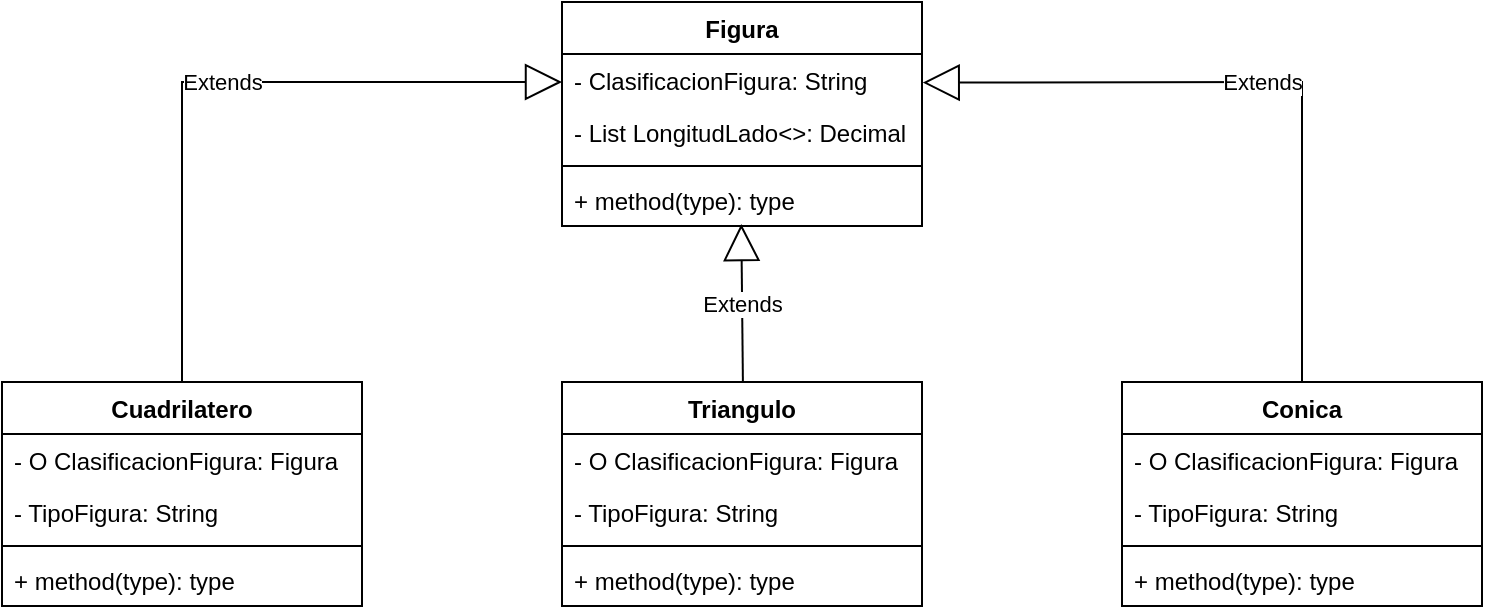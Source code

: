 <mxfile version="24.2.2" type="github">
  <diagram name="Page-1" id="c4acf3e9-155e-7222-9cf6-157b1a14988f">
    <mxGraphModel dx="600" dy="322" grid="1" gridSize="10" guides="1" tooltips="1" connect="1" arrows="1" fold="1" page="1" pageScale="1" pageWidth="850" pageHeight="1100" background="none" math="0" shadow="0">
      <root>
        <mxCell id="0" />
        <mxCell id="1" parent="0" />
        <mxCell id="8RnnDRSXlexf_g840mKL-39" value="Extends" style="endArrow=block;endSize=16;endFill=0;html=1;rounded=0;exitX=0.5;exitY=0;exitDx=0;exitDy=0;" parent="1" edge="1">
          <mxGeometry width="160" relative="1" as="geometry">
            <mxPoint x="120" y="200" as="sourcePoint" />
            <mxPoint x="310" y="50" as="targetPoint" />
            <Array as="points">
              <mxPoint x="120" y="50" />
            </Array>
          </mxGeometry>
        </mxCell>
        <mxCell id="8RnnDRSXlexf_g840mKL-40" value="Extends" style="endArrow=block;endSize=16;endFill=0;html=1;rounded=0;exitX=0.489;exitY=0.009;exitDx=0;exitDy=0;entryX=0.498;entryY=1.115;entryDx=0;entryDy=0;entryPerimeter=0;exitPerimeter=0;" parent="1" edge="1">
          <mxGeometry width="160" relative="1" as="geometry">
            <mxPoint x="400.465" y="200.702" as="sourcePoint" />
            <mxPoint x="399.64" y="120.99" as="targetPoint" />
          </mxGeometry>
        </mxCell>
        <mxCell id="8RnnDRSXlexf_g840mKL-41" value="Extends" style="endArrow=block;endSize=16;endFill=0;html=1;rounded=0;exitX=0.5;exitY=0;exitDx=0;exitDy=0;entryX=1.002;entryY=0.132;entryDx=0;entryDy=0;entryPerimeter=0;" parent="1" edge="1">
          <mxGeometry width="160" relative="1" as="geometry">
            <mxPoint x="680" y="200" as="sourcePoint" />
            <mxPoint x="490.36" y="50.296" as="targetPoint" />
            <Array as="points">
              <mxPoint x="680" y="50" />
            </Array>
          </mxGeometry>
        </mxCell>
        <mxCell id="G7SAI6JvlUD784fdZAU6-1" value="Cuadrilatero" style="swimlane;fontStyle=1;align=center;verticalAlign=top;childLayout=stackLayout;horizontal=1;startSize=26;horizontalStack=0;resizeParent=1;resizeParentMax=0;resizeLast=0;collapsible=1;marginBottom=0;whiteSpace=wrap;html=1;" vertex="1" parent="1">
          <mxGeometry x="30" y="200" width="180" height="112" as="geometry" />
        </mxCell>
        <mxCell id="G7SAI6JvlUD784fdZAU6-2" value="- O ClasificacionFigura: Figura" style="text;strokeColor=none;fillColor=none;align=left;verticalAlign=top;spacingLeft=4;spacingRight=4;overflow=hidden;rotatable=0;points=[[0,0.5],[1,0.5]];portConstraint=eastwest;whiteSpace=wrap;html=1;" vertex="1" parent="G7SAI6JvlUD784fdZAU6-1">
          <mxGeometry y="26" width="180" height="26" as="geometry" />
        </mxCell>
        <mxCell id="G7SAI6JvlUD784fdZAU6-5" value="- TipoFigura: String" style="text;strokeColor=none;fillColor=none;align=left;verticalAlign=top;spacingLeft=4;spacingRight=4;overflow=hidden;rotatable=0;points=[[0,0.5],[1,0.5]];portConstraint=eastwest;whiteSpace=wrap;html=1;" vertex="1" parent="G7SAI6JvlUD784fdZAU6-1">
          <mxGeometry y="52" width="180" height="26" as="geometry" />
        </mxCell>
        <mxCell id="G7SAI6JvlUD784fdZAU6-3" value="" style="line;strokeWidth=1;fillColor=none;align=left;verticalAlign=middle;spacingTop=-1;spacingLeft=3;spacingRight=3;rotatable=0;labelPosition=right;points=[];portConstraint=eastwest;strokeColor=inherit;" vertex="1" parent="G7SAI6JvlUD784fdZAU6-1">
          <mxGeometry y="78" width="180" height="8" as="geometry" />
        </mxCell>
        <mxCell id="G7SAI6JvlUD784fdZAU6-4" value="+ method(type): type" style="text;strokeColor=none;fillColor=none;align=left;verticalAlign=top;spacingLeft=4;spacingRight=4;overflow=hidden;rotatable=0;points=[[0,0.5],[1,0.5]];portConstraint=eastwest;whiteSpace=wrap;html=1;" vertex="1" parent="G7SAI6JvlUD784fdZAU6-1">
          <mxGeometry y="86" width="180" height="26" as="geometry" />
        </mxCell>
        <mxCell id="G7SAI6JvlUD784fdZAU6-6" value="Triangulo" style="swimlane;fontStyle=1;align=center;verticalAlign=top;childLayout=stackLayout;horizontal=1;startSize=26;horizontalStack=0;resizeParent=1;resizeParentMax=0;resizeLast=0;collapsible=1;marginBottom=0;whiteSpace=wrap;html=1;" vertex="1" parent="1">
          <mxGeometry x="310" y="200" width="180" height="112" as="geometry" />
        </mxCell>
        <mxCell id="G7SAI6JvlUD784fdZAU6-7" value="- O ClasificacionFigura: Figura" style="text;strokeColor=none;fillColor=none;align=left;verticalAlign=top;spacingLeft=4;spacingRight=4;overflow=hidden;rotatable=0;points=[[0,0.5],[1,0.5]];portConstraint=eastwest;whiteSpace=wrap;html=1;" vertex="1" parent="G7SAI6JvlUD784fdZAU6-6">
          <mxGeometry y="26" width="180" height="26" as="geometry" />
        </mxCell>
        <mxCell id="G7SAI6JvlUD784fdZAU6-8" value="- TipoFigura: String" style="text;strokeColor=none;fillColor=none;align=left;verticalAlign=top;spacingLeft=4;spacingRight=4;overflow=hidden;rotatable=0;points=[[0,0.5],[1,0.5]];portConstraint=eastwest;whiteSpace=wrap;html=1;" vertex="1" parent="G7SAI6JvlUD784fdZAU6-6">
          <mxGeometry y="52" width="180" height="26" as="geometry" />
        </mxCell>
        <mxCell id="G7SAI6JvlUD784fdZAU6-9" value="" style="line;strokeWidth=1;fillColor=none;align=left;verticalAlign=middle;spacingTop=-1;spacingLeft=3;spacingRight=3;rotatable=0;labelPosition=right;points=[];portConstraint=eastwest;strokeColor=inherit;" vertex="1" parent="G7SAI6JvlUD784fdZAU6-6">
          <mxGeometry y="78" width="180" height="8" as="geometry" />
        </mxCell>
        <mxCell id="G7SAI6JvlUD784fdZAU6-10" value="+ method(type): type" style="text;strokeColor=none;fillColor=none;align=left;verticalAlign=top;spacingLeft=4;spacingRight=4;overflow=hidden;rotatable=0;points=[[0,0.5],[1,0.5]];portConstraint=eastwest;whiteSpace=wrap;html=1;" vertex="1" parent="G7SAI6JvlUD784fdZAU6-6">
          <mxGeometry y="86" width="180" height="26" as="geometry" />
        </mxCell>
        <mxCell id="G7SAI6JvlUD784fdZAU6-11" value="Conica" style="swimlane;fontStyle=1;align=center;verticalAlign=top;childLayout=stackLayout;horizontal=1;startSize=26;horizontalStack=0;resizeParent=1;resizeParentMax=0;resizeLast=0;collapsible=1;marginBottom=0;whiteSpace=wrap;html=1;" vertex="1" parent="1">
          <mxGeometry x="590" y="200" width="180" height="112" as="geometry" />
        </mxCell>
        <mxCell id="G7SAI6JvlUD784fdZAU6-12" value="- O ClasificacionFigura: Figura" style="text;strokeColor=none;fillColor=none;align=left;verticalAlign=top;spacingLeft=4;spacingRight=4;overflow=hidden;rotatable=0;points=[[0,0.5],[1,0.5]];portConstraint=eastwest;whiteSpace=wrap;html=1;" vertex="1" parent="G7SAI6JvlUD784fdZAU6-11">
          <mxGeometry y="26" width="180" height="26" as="geometry" />
        </mxCell>
        <mxCell id="G7SAI6JvlUD784fdZAU6-13" value="- TipoFigura: String" style="text;strokeColor=none;fillColor=none;align=left;verticalAlign=top;spacingLeft=4;spacingRight=4;overflow=hidden;rotatable=0;points=[[0,0.5],[1,0.5]];portConstraint=eastwest;whiteSpace=wrap;html=1;" vertex="1" parent="G7SAI6JvlUD784fdZAU6-11">
          <mxGeometry y="52" width="180" height="26" as="geometry" />
        </mxCell>
        <mxCell id="G7SAI6JvlUD784fdZAU6-14" value="" style="line;strokeWidth=1;fillColor=none;align=left;verticalAlign=middle;spacingTop=-1;spacingLeft=3;spacingRight=3;rotatable=0;labelPosition=right;points=[];portConstraint=eastwest;strokeColor=inherit;" vertex="1" parent="G7SAI6JvlUD784fdZAU6-11">
          <mxGeometry y="78" width="180" height="8" as="geometry" />
        </mxCell>
        <mxCell id="G7SAI6JvlUD784fdZAU6-15" value="+ method(type): type" style="text;strokeColor=none;fillColor=none;align=left;verticalAlign=top;spacingLeft=4;spacingRight=4;overflow=hidden;rotatable=0;points=[[0,0.5],[1,0.5]];portConstraint=eastwest;whiteSpace=wrap;html=1;" vertex="1" parent="G7SAI6JvlUD784fdZAU6-11">
          <mxGeometry y="86" width="180" height="26" as="geometry" />
        </mxCell>
        <mxCell id="G7SAI6JvlUD784fdZAU6-20" value="Figura" style="swimlane;fontStyle=1;align=center;verticalAlign=top;childLayout=stackLayout;horizontal=1;startSize=26;horizontalStack=0;resizeParent=1;resizeParentMax=0;resizeLast=0;collapsible=1;marginBottom=0;whiteSpace=wrap;html=1;" vertex="1" parent="1">
          <mxGeometry x="310" y="10" width="180" height="112" as="geometry" />
        </mxCell>
        <mxCell id="G7SAI6JvlUD784fdZAU6-21" value="- ClasificacionFigura: String" style="text;strokeColor=none;fillColor=none;align=left;verticalAlign=top;spacingLeft=4;spacingRight=4;overflow=hidden;rotatable=0;points=[[0,0.5],[1,0.5]];portConstraint=eastwest;whiteSpace=wrap;html=1;" vertex="1" parent="G7SAI6JvlUD784fdZAU6-20">
          <mxGeometry y="26" width="180" height="26" as="geometry" />
        </mxCell>
        <mxCell id="G7SAI6JvlUD784fdZAU6-22" value="- List LongitudLado&amp;lt;&amp;gt;: Decimal" style="text;strokeColor=none;fillColor=none;align=left;verticalAlign=top;spacingLeft=4;spacingRight=4;overflow=hidden;rotatable=0;points=[[0,0.5],[1,0.5]];portConstraint=eastwest;whiteSpace=wrap;html=1;" vertex="1" parent="G7SAI6JvlUD784fdZAU6-20">
          <mxGeometry y="52" width="180" height="26" as="geometry" />
        </mxCell>
        <mxCell id="G7SAI6JvlUD784fdZAU6-23" value="" style="line;strokeWidth=1;fillColor=none;align=left;verticalAlign=middle;spacingTop=-1;spacingLeft=3;spacingRight=3;rotatable=0;labelPosition=right;points=[];portConstraint=eastwest;strokeColor=inherit;" vertex="1" parent="G7SAI6JvlUD784fdZAU6-20">
          <mxGeometry y="78" width="180" height="8" as="geometry" />
        </mxCell>
        <mxCell id="G7SAI6JvlUD784fdZAU6-24" value="+ method(type): type" style="text;strokeColor=none;fillColor=none;align=left;verticalAlign=top;spacingLeft=4;spacingRight=4;overflow=hidden;rotatable=0;points=[[0,0.5],[1,0.5]];portConstraint=eastwest;whiteSpace=wrap;html=1;" vertex="1" parent="G7SAI6JvlUD784fdZAU6-20">
          <mxGeometry y="86" width="180" height="26" as="geometry" />
        </mxCell>
      </root>
    </mxGraphModel>
  </diagram>
</mxfile>
